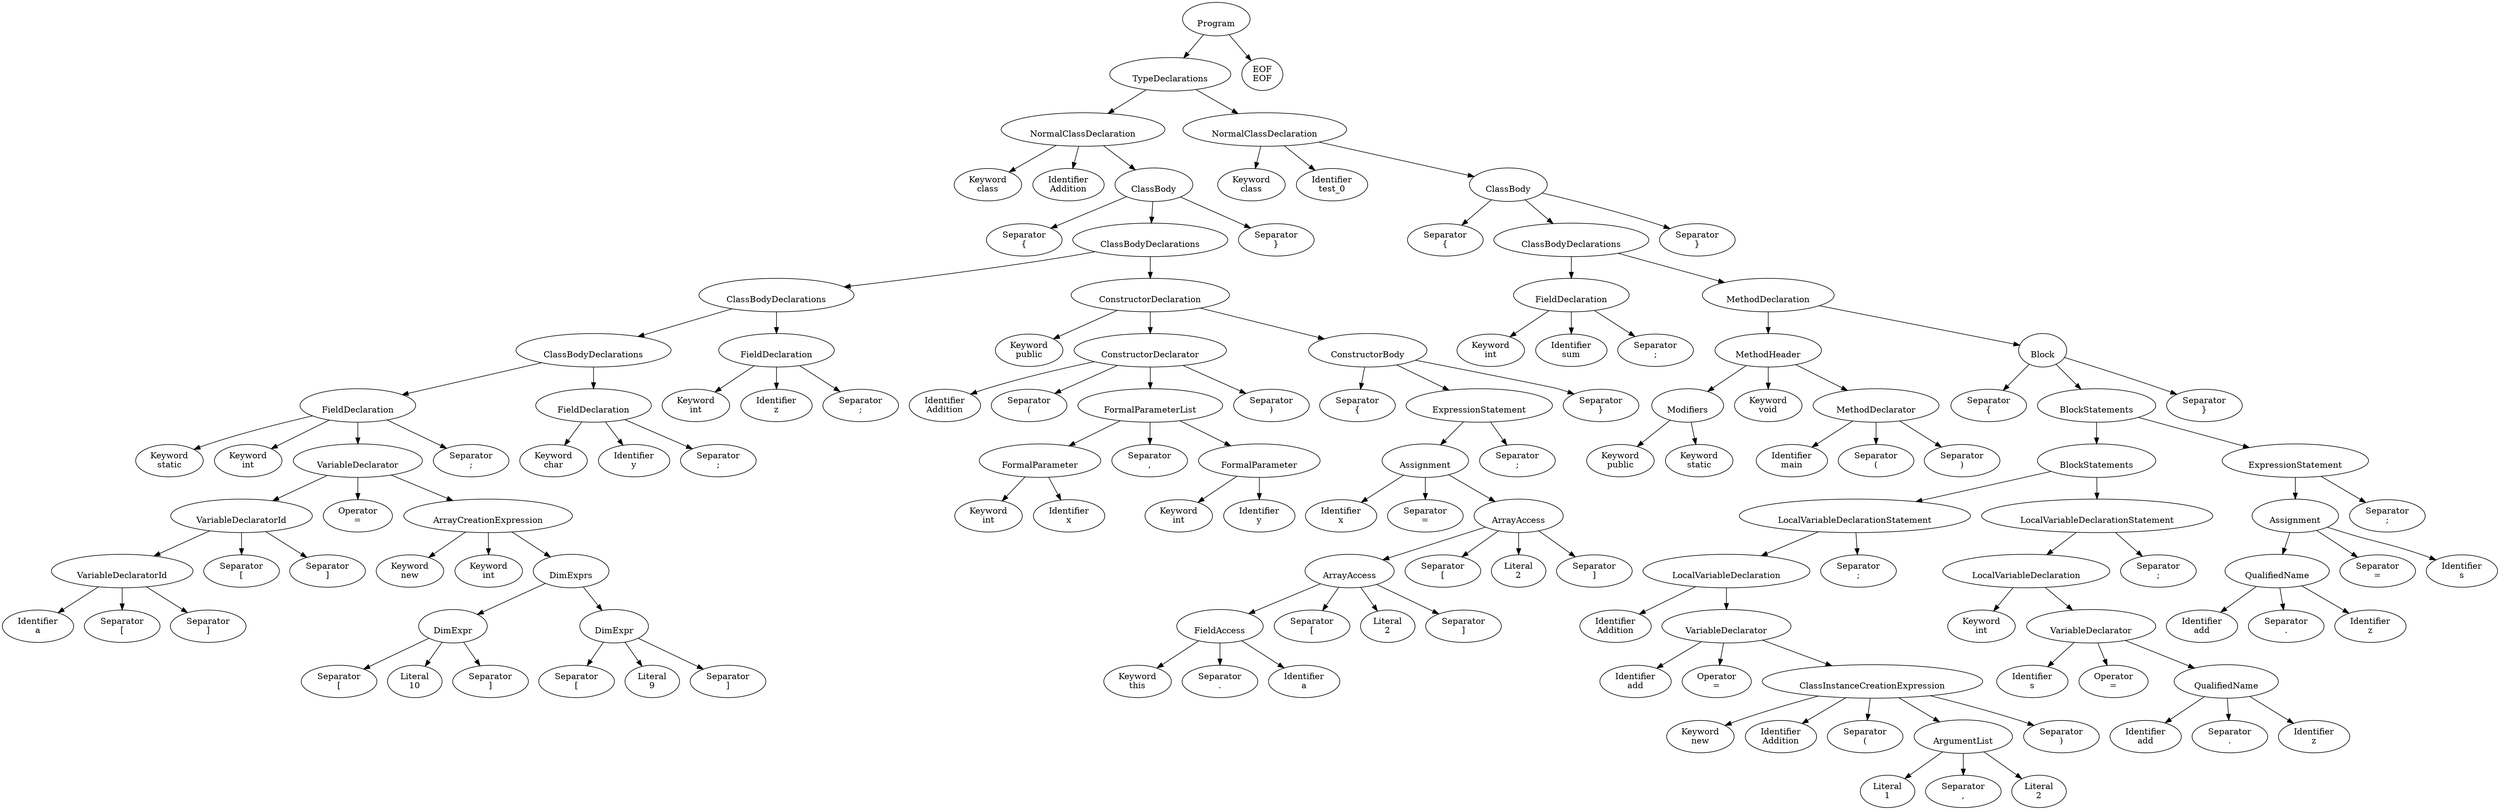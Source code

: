 digraph PARSE_TREE {
  node0 [label="\nProgram"];
  node0 -> node1;
  node1 [label="\nTypeDeclarations"];
  node1 -> node2;
  node2 [label="\nNormalClassDeclaration"];
  node2 -> node3;
  node3 [label="Keyword\nclass"];
  node2 -> node4;
  node4 [label="Identifier\nAddition"];
  node2 -> node5;
  node5 [label="\nClassBody"];
  node5 -> node6;
  node6 [label="Separator\n{"];
  node5 -> node7;
  node7 [label="\nClassBodyDeclarations"];
  node7 -> node8;
  node8 [label="\nClassBodyDeclarations"];
  node8 -> node9;
  node9 [label="\nClassBodyDeclarations"];
  node9 -> node10;
  node10 [label="\nFieldDeclaration"];
  node10 -> node11;
  node11 [label="Keyword\nstatic"];
  node10 -> node12;
  node12 [label="Keyword\nint"];
  node10 -> node13;
  node13 [label="\nVariableDeclarator"];
  node13 -> node14;
  node14 [label="\nVariableDeclaratorId"];
  node14 -> node15;
  node15 [label="\nVariableDeclaratorId"];
  node15 -> node16;
  node16 [label="Identifier\na"];
  node15 -> node17;
  node17 [label="Separator\n["];
  node15 -> node18;
  node18 [label="Separator\n]"];
  node14 -> node19;
  node19 [label="Separator\n["];
  node14 -> node20;
  node20 [label="Separator\n]"];
  node13 -> node21;
  node21 [label="Operator\n="];
  node13 -> node22;
  node22 [label="\nArrayCreationExpression"];
  node22 -> node23;
  node23 [label="Keyword\nnew"];
  node22 -> node24;
  node24 [label="Keyword\nint"];
  node22 -> node25;
  node25 [label="\nDimExprs"];
  node25 -> node26;
  node26 [label="\nDimExpr"];
  node26 -> node27;
  node27 [label="Separator\n["];
  node26 -> node28;
  node28 [label="Literal\n10"];
  node26 -> node29;
  node29 [label="Separator\n]"];
  node25 -> node30;
  node30 [label="\nDimExpr"];
  node30 -> node31;
  node31 [label="Separator\n["];
  node30 -> node32;
  node32 [label="Literal\n9"];
  node30 -> node33;
  node33 [label="Separator\n]"];
  node10 -> node34;
  node34 [label="Separator\n;"];
  node9 -> node35;
  node35 [label="\nFieldDeclaration"];
  node35 -> node36;
  node36 [label="Keyword\nchar"];
  node35 -> node37;
  node37 [label="Identifier\ny"];
  node35 -> node38;
  node38 [label="Separator\n;"];
  node8 -> node39;
  node39 [label="\nFieldDeclaration"];
  node39 -> node40;
  node40 [label="Keyword\nint"];
  node39 -> node41;
  node41 [label="Identifier\nz"];
  node39 -> node42;
  node42 [label="Separator\n;"];
  node7 -> node43;
  node43 [label="\nConstructorDeclaration"];
  node43 -> node44;
  node44 [label="Keyword\npublic"];
  node43 -> node45;
  node45 [label="\nConstructorDeclarator"];
  node45 -> node46;
  node46 [label="Identifier\nAddition"];
  node45 -> node47;
  node47 [label="Separator\n("];
  node45 -> node48;
  node48 [label="\nFormalParameterList"];
  node48 -> node49;
  node49 [label="\nFormalParameter"];
  node49 -> node50;
  node50 [label="Keyword\nint"];
  node49 -> node51;
  node51 [label="Identifier\nx"];
  node48 -> node52;
  node52 [label="Separator\n,"];
  node48 -> node53;
  node53 [label="\nFormalParameter"];
  node53 -> node54;
  node54 [label="Keyword\nint"];
  node53 -> node55;
  node55 [label="Identifier\ny"];
  node45 -> node56;
  node56 [label="Separator\n)"];
  node43 -> node57;
  node57 [label="\nConstructorBody"];
  node57 -> node58;
  node58 [label="Separator\n{"];
  node57 -> node59;
  node59 [label="\nExpressionStatement"];
  node59 -> node60;
  node60 [label="\nAssignment"];
  node60 -> node61;
  node61 [label="Identifier\nx"];
  node60 -> node62;
  node62 [label="Separator\n="];
  node60 -> node63;
  node63 [label="\nArrayAccess"];
  node63 -> node64;
  node64 [label="\nArrayAccess"];
  node64 -> node65;
  node65 [label="\nFieldAccess"];
  node65 -> node66;
  node66 [label="Keyword\nthis"];
  node65 -> node67;
  node67 [label="Separator\n."];
  node65 -> node68;
  node68 [label="Identifier\na"];
  node64 -> node69;
  node69 [label="Separator\n["];
  node64 -> node70;
  node70 [label="Literal\n2"];
  node64 -> node71;
  node71 [label="Separator\n]"];
  node63 -> node72;
  node72 [label="Separator\n["];
  node63 -> node73;
  node73 [label="Literal\n2"];
  node63 -> node74;
  node74 [label="Separator\n]"];
  node59 -> node75;
  node75 [label="Separator\n;"];
  node57 -> node76;
  node76 [label="Separator\n}"];
  node5 -> node77;
  node77 [label="Separator\n}"];
  node1 -> node78;
  node78 [label="\nNormalClassDeclaration"];
  node78 -> node79;
  node79 [label="Keyword\nclass"];
  node78 -> node80;
  node80 [label="Identifier\ntest_0"];
  node78 -> node81;
  node81 [label="\nClassBody"];
  node81 -> node82;
  node82 [label="Separator\n{"];
  node81 -> node83;
  node83 [label="\nClassBodyDeclarations"];
  node83 -> node84;
  node84 [label="\nFieldDeclaration"];
  node84 -> node85;
  node85 [label="Keyword\nint"];
  node84 -> node86;
  node86 [label="Identifier\nsum"];
  node84 -> node87;
  node87 [label="Separator\n;"];
  node83 -> node88;
  node88 [label="\nMethodDeclaration"];
  node88 -> node89;
  node89 [label="\nMethodHeader"];
  node89 -> node90;
  node90 [label="\nModifiers"];
  node90 -> node91;
  node91 [label="Keyword\npublic"];
  node90 -> node92;
  node92 [label="Keyword\nstatic"];
  node89 -> node93;
  node93 [label="Keyword\nvoid"];
  node89 -> node94;
  node94 [label="\nMethodDeclarator"];
  node94 -> node95;
  node95 [label="Identifier\nmain"];
  node94 -> node96;
  node96 [label="Separator\n("];
  node94 -> node97;
  node97 [label="Separator\n)"];
  node88 -> node98;
  node98 [label="\nBlock"];
  node98 -> node99;
  node99 [label="Separator\n{"];
  node98 -> node100;
  node100 [label="\nBlockStatements"];
  node100 -> node101;
  node101 [label="\nBlockStatements"];
  node101 -> node102;
  node102 [label="\nLocalVariableDeclarationStatement"];
  node102 -> node103;
  node103 [label="\nLocalVariableDeclaration"];
  node103 -> node104;
  node104 [label="Identifier\nAddition"];
  node103 -> node105;
  node105 [label="\nVariableDeclarator"];
  node105 -> node106;
  node106 [label="Identifier\nadd"];
  node105 -> node107;
  node107 [label="Operator\n="];
  node105 -> node108;
  node108 [label="\nClassInstanceCreationExpression"];
  node108 -> node109;
  node109 [label="Keyword\nnew"];
  node108 -> node110;
  node110 [label="Identifier\nAddition"];
  node108 -> node111;
  node111 [label="Separator\n("];
  node108 -> node112;
  node112 [label="\nArgumentList"];
  node112 -> node113;
  node113 [label="Literal\n1"];
  node112 -> node114;
  node114 [label="Separator\n,"];
  node112 -> node115;
  node115 [label="Literal\n2"];
  node108 -> node116;
  node116 [label="Separator\n)"];
  node102 -> node117;
  node117 [label="Separator\n;"];
  node101 -> node118;
  node118 [label="\nLocalVariableDeclarationStatement"];
  node118 -> node119;
  node119 [label="\nLocalVariableDeclaration"];
  node119 -> node120;
  node120 [label="Keyword\nint"];
  node119 -> node121;
  node121 [label="\nVariableDeclarator"];
  node121 -> node122;
  node122 [label="Identifier\ns"];
  node121 -> node123;
  node123 [label="Operator\n="];
  node121 -> node124;
  node124 [label="\nQualifiedName"];
  node124 -> node125;
  node125 [label="Identifier\nadd"];
  node124 -> node126;
  node126 [label="Separator\n."];
  node124 -> node127;
  node127 [label="Identifier\nz"];
  node118 -> node128;
  node128 [label="Separator\n;"];
  node100 -> node129;
  node129 [label="\nExpressionStatement"];
  node129 -> node130;
  node130 [label="\nAssignment"];
  node130 -> node131;
  node131 [label="\nQualifiedName"];
  node131 -> node132;
  node132 [label="Identifier\nadd"];
  node131 -> node133;
  node133 [label="Separator\n."];
  node131 -> node134;
  node134 [label="Identifier\nz"];
  node130 -> node135;
  node135 [label="Separator\n="];
  node130 -> node136;
  node136 [label="Identifier\ns"];
  node129 -> node137;
  node137 [label="Separator\n;"];
  node98 -> node138;
  node138 [label="Separator\n}"];
  node81 -> node139;
  node139 [label="Separator\n}"];
  node0 -> node140;
  node140 [label="EOF\nEOF"];
}
